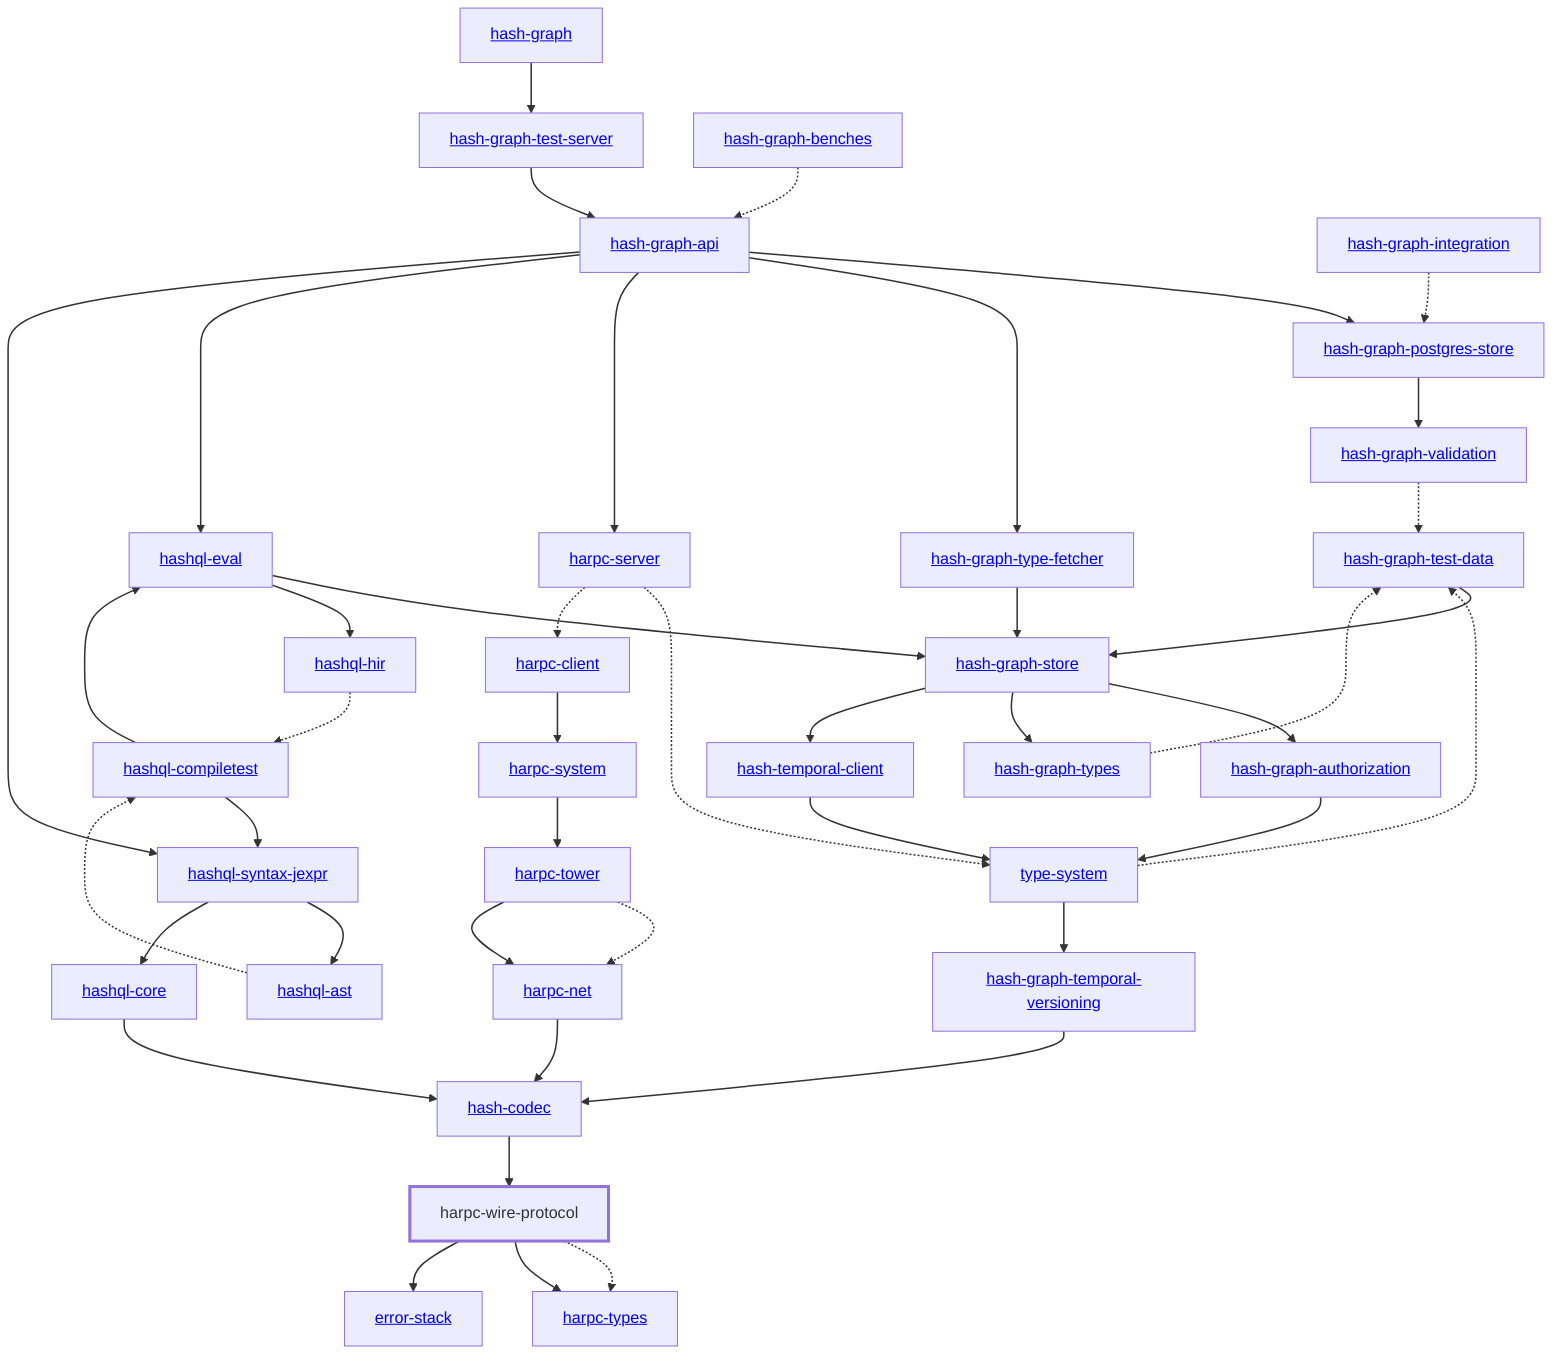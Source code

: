 graph TD
    linkStyle default stroke-width:1.5px
    classDef default stroke-width:1px
    classDef root stroke-width:3px
    classDef dev stroke-width:1px
    classDef build stroke-width:1px
    %% Legend
    %% --> : Normal dependency
    %% -.-> : Dev dependency
    %% ---> : Build dependency
    0[<a href="../hash_graph/index.html">hash-graph</a>]
    1[<a href="../type_system/index.html">type-system</a>]
    2[<a href="../hash_codec/index.html">hash-codec</a>]
    3[<a href="../hash_graph_api/index.html">hash-graph-api</a>]
    4[<a href="../hash_graph_authorization/index.html">hash-graph-authorization</a>]
    5[<a href="../hash_graph_postgres_store/index.html">hash-graph-postgres-store</a>]
    6[<a href="../hash_graph_store/index.html">hash-graph-store</a>]
    7[<a href="../hash_graph_temporal_versioning/index.html">hash-graph-temporal-versioning</a>]
    8[<a href="../hash_graph_test_server/index.html">hash-graph-test-server</a>]
    9[<a href="../hash_graph_type_fetcher/index.html">hash-graph-type-fetcher</a>]
    10[<a href="../hash_graph_types/index.html">hash-graph-types</a>]
    11[<a href="../hash_graph_validation/index.html">hash-graph-validation</a>]
    12[<a href="../harpc_client/index.html">harpc-client</a>]
    13[<a href="../harpc_net/index.html">harpc-net</a>]
    14[<a href="../harpc_server/index.html">harpc-server</a>]
    15[<a href="../harpc_system/index.html">harpc-system</a>]
    16[<a href="../harpc_tower/index.html">harpc-tower</a>]
    17[<a href="../harpc_types/index.html">harpc-types</a>]
    18[harpc-wire-protocol]
    class 18 root
    19[<a href="../hashql_ast/index.html">hashql-ast</a>]
    20[<a href="../hashql_compiletest/index.html">hashql-compiletest</a>]
    21[<a href="../hashql_core/index.html">hashql-core</a>]
    22[<a href="../hashql_eval/index.html">hashql-eval</a>]
    23[<a href="../hashql_hir/index.html">hashql-hir</a>]
    24[<a href="../hashql_syntax_jexpr/index.html">hashql-syntax-jexpr</a>]
    25[<a href="../hash_temporal_client/index.html">hash-temporal-client</a>]
    26[<a href="../error_stack/index.html">error-stack</a>]
    27[<a href="../hash_graph_benches/index.html">hash-graph-benches</a>]
    28[<a href="../hash_graph_integration/index.html">hash-graph-integration</a>]
    29[<a href="../hash_graph_test_data/index.html">hash-graph-test-data</a>]
    0 --> 8
    1 --> 7
    1 -.-> 29
    2 --> 18
    3 --> 5
    3 --> 9
    3 --> 14
    3 --> 22
    3 --> 24
    4 --> 1
    5 --> 11
    6 --> 4
    6 --> 10
    6 --> 25
    7 --> 2
    8 --> 3
    9 --> 6
    10 -.-> 29
    11 -.-> 29
    12 --> 15
    13 --> 2
    14 -.-> 1
    14 -.-> 12
    15 --> 16
    16 -.-> 13
    16 --> 13
    18 -.-> 17
    18 --> 17
    18 --> 26
    19 -.-> 20
    20 --> 22
    20 --> 24
    21 --> 2
    22 --> 6
    22 --> 23
    23 -.-> 20
    24 --> 19
    24 --> 21
    25 --> 1
    27 -.-> 3
    28 -.-> 5
    29 --> 6